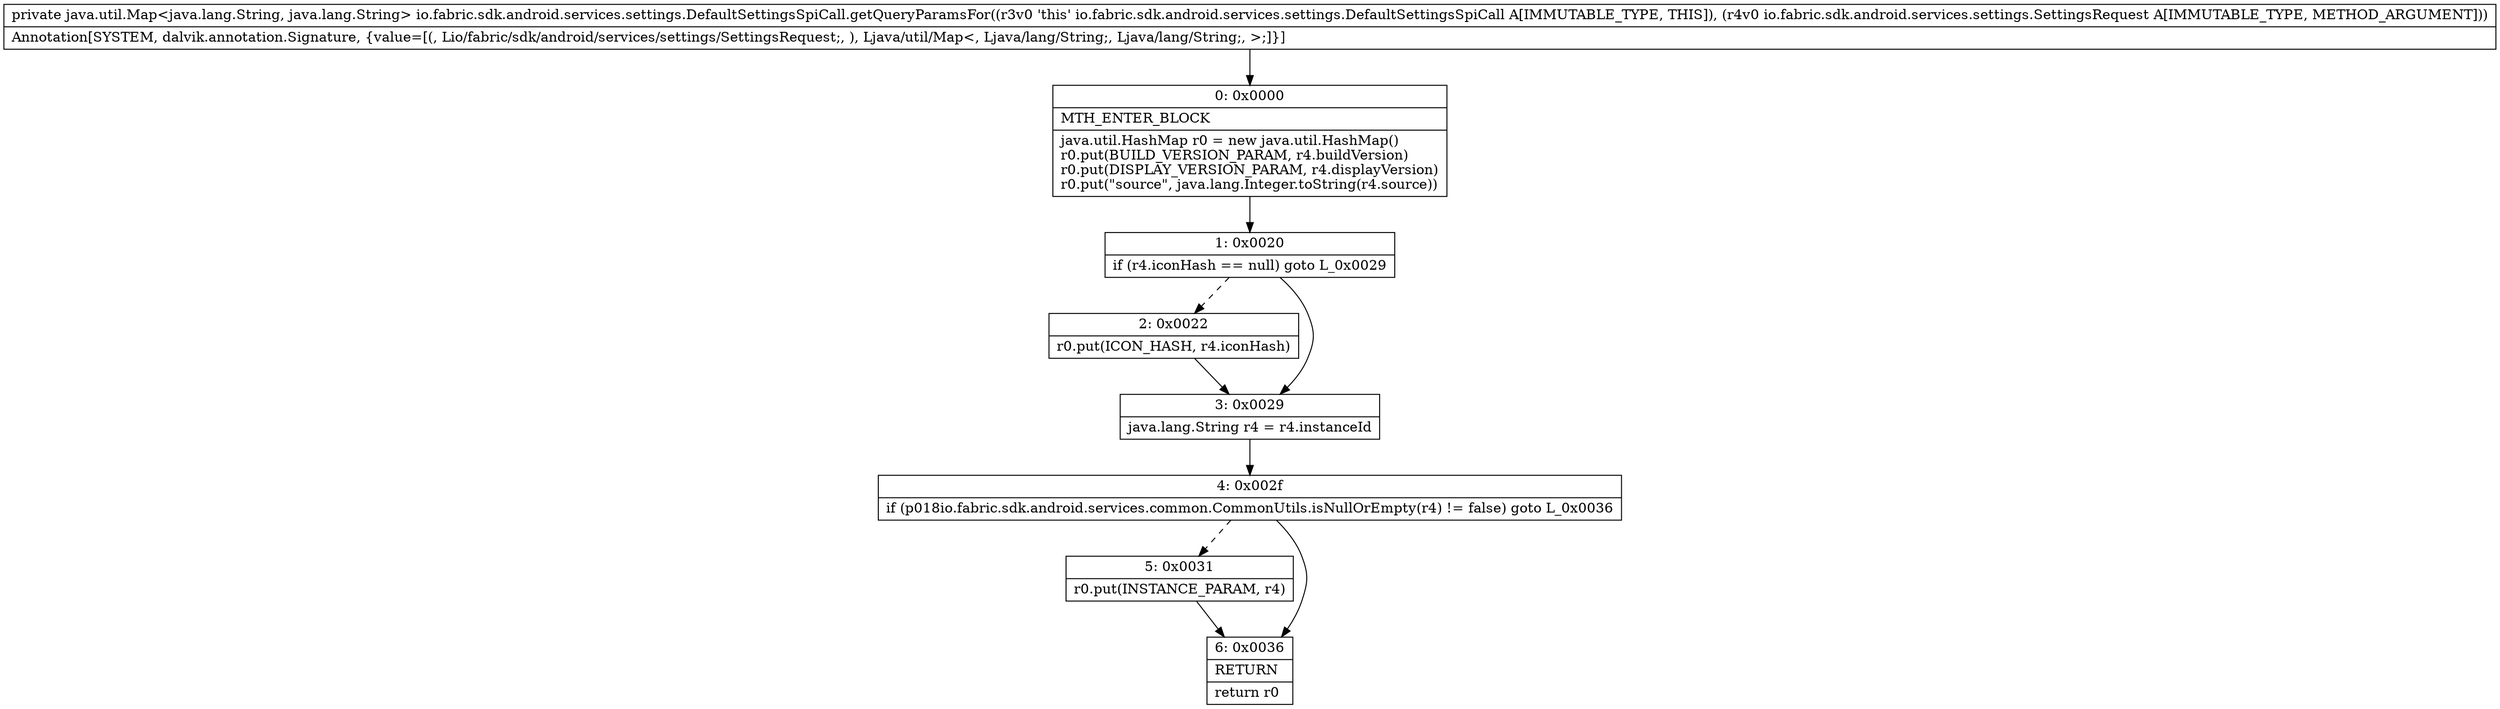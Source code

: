 digraph "CFG forio.fabric.sdk.android.services.settings.DefaultSettingsSpiCall.getQueryParamsFor(Lio\/fabric\/sdk\/android\/services\/settings\/SettingsRequest;)Ljava\/util\/Map;" {
Node_0 [shape=record,label="{0\:\ 0x0000|MTH_ENTER_BLOCK\l|java.util.HashMap r0 = new java.util.HashMap()\lr0.put(BUILD_VERSION_PARAM, r4.buildVersion)\lr0.put(DISPLAY_VERSION_PARAM, r4.displayVersion)\lr0.put(\"source\", java.lang.Integer.toString(r4.source))\l}"];
Node_1 [shape=record,label="{1\:\ 0x0020|if (r4.iconHash == null) goto L_0x0029\l}"];
Node_2 [shape=record,label="{2\:\ 0x0022|r0.put(ICON_HASH, r4.iconHash)\l}"];
Node_3 [shape=record,label="{3\:\ 0x0029|java.lang.String r4 = r4.instanceId\l}"];
Node_4 [shape=record,label="{4\:\ 0x002f|if (p018io.fabric.sdk.android.services.common.CommonUtils.isNullOrEmpty(r4) != false) goto L_0x0036\l}"];
Node_5 [shape=record,label="{5\:\ 0x0031|r0.put(INSTANCE_PARAM, r4)\l}"];
Node_6 [shape=record,label="{6\:\ 0x0036|RETURN\l|return r0\l}"];
MethodNode[shape=record,label="{private java.util.Map\<java.lang.String, java.lang.String\> io.fabric.sdk.android.services.settings.DefaultSettingsSpiCall.getQueryParamsFor((r3v0 'this' io.fabric.sdk.android.services.settings.DefaultSettingsSpiCall A[IMMUTABLE_TYPE, THIS]), (r4v0 io.fabric.sdk.android.services.settings.SettingsRequest A[IMMUTABLE_TYPE, METHOD_ARGUMENT]))  | Annotation[SYSTEM, dalvik.annotation.Signature, \{value=[(, Lio\/fabric\/sdk\/android\/services\/settings\/SettingsRequest;, ), Ljava\/util\/Map\<, Ljava\/lang\/String;, Ljava\/lang\/String;, \>;]\}]\l}"];
MethodNode -> Node_0;
Node_0 -> Node_1;
Node_1 -> Node_2[style=dashed];
Node_1 -> Node_3;
Node_2 -> Node_3;
Node_3 -> Node_4;
Node_4 -> Node_5[style=dashed];
Node_4 -> Node_6;
Node_5 -> Node_6;
}


